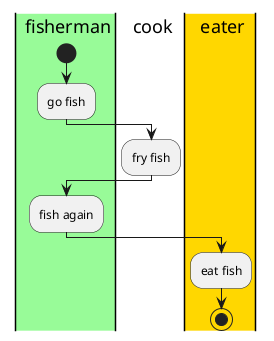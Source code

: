 @startuml

' definition part
|#palegreen|f| fisherman
|c| cook
|#gold|e| eater

' diagraming
|f|
    start
    :go fish;
|c|
    :fry fish;
|f|
    :fish again;
|e|
    :eat fish;
    stop
@enduml